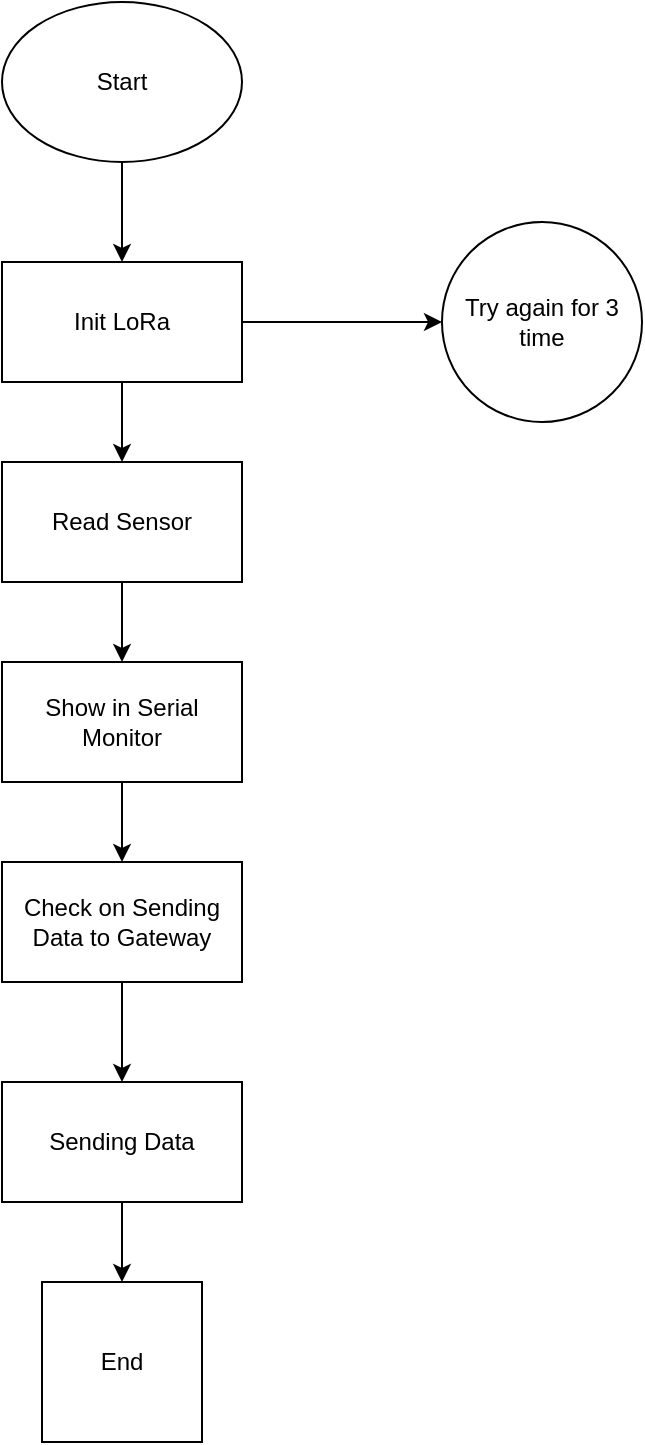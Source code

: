 <mxfile version="23.1.5" type="device">
  <diagram name="Page-1" id="4rNOEipZFgSa95rX7kMi">
    <mxGraphModel dx="1687" dy="868" grid="1" gridSize="10" guides="1" tooltips="1" connect="1" arrows="1" fold="1" page="1" pageScale="1" pageWidth="827" pageHeight="1169" math="0" shadow="0">
      <root>
        <mxCell id="0" />
        <mxCell id="1" parent="0" />
        <mxCell id="thNEjVJcyFb6vfHNhOyH-3" value="" style="edgeStyle=orthogonalEdgeStyle;rounded=0;orthogonalLoop=1;jettySize=auto;html=1;" edge="1" parent="1" source="thNEjVJcyFb6vfHNhOyH-1" target="thNEjVJcyFb6vfHNhOyH-2">
          <mxGeometry relative="1" as="geometry" />
        </mxCell>
        <mxCell id="thNEjVJcyFb6vfHNhOyH-1" value="Start" style="ellipse;whiteSpace=wrap;html=1;" vertex="1" parent="1">
          <mxGeometry x="340" y="30" width="120" height="80" as="geometry" />
        </mxCell>
        <mxCell id="thNEjVJcyFb6vfHNhOyH-5" value="" style="edgeStyle=orthogonalEdgeStyle;rounded=0;orthogonalLoop=1;jettySize=auto;html=1;" edge="1" parent="1" source="thNEjVJcyFb6vfHNhOyH-2">
          <mxGeometry relative="1" as="geometry">
            <mxPoint x="560" y="190" as="targetPoint" />
          </mxGeometry>
        </mxCell>
        <mxCell id="thNEjVJcyFb6vfHNhOyH-7" value="" style="edgeStyle=orthogonalEdgeStyle;rounded=0;orthogonalLoop=1;jettySize=auto;html=1;" edge="1" parent="1" source="thNEjVJcyFb6vfHNhOyH-2" target="thNEjVJcyFb6vfHNhOyH-6">
          <mxGeometry relative="1" as="geometry" />
        </mxCell>
        <mxCell id="thNEjVJcyFb6vfHNhOyH-2" value="Init LoRa" style="whiteSpace=wrap;html=1;" vertex="1" parent="1">
          <mxGeometry x="340" y="160" width="120" height="60" as="geometry" />
        </mxCell>
        <mxCell id="thNEjVJcyFb6vfHNhOyH-4" value="Try again for 3 time" style="ellipse;whiteSpace=wrap;html=1;" vertex="1" parent="1">
          <mxGeometry x="560" y="140" width="100" height="100" as="geometry" />
        </mxCell>
        <mxCell id="thNEjVJcyFb6vfHNhOyH-9" value="" style="edgeStyle=orthogonalEdgeStyle;rounded=0;orthogonalLoop=1;jettySize=auto;html=1;" edge="1" parent="1" source="thNEjVJcyFb6vfHNhOyH-6" target="thNEjVJcyFb6vfHNhOyH-8">
          <mxGeometry relative="1" as="geometry" />
        </mxCell>
        <mxCell id="thNEjVJcyFb6vfHNhOyH-6" value="Read Sensor" style="whiteSpace=wrap;html=1;" vertex="1" parent="1">
          <mxGeometry x="340" y="260" width="120" height="60" as="geometry" />
        </mxCell>
        <mxCell id="thNEjVJcyFb6vfHNhOyH-11" value="" style="edgeStyle=orthogonalEdgeStyle;rounded=0;orthogonalLoop=1;jettySize=auto;html=1;" edge="1" parent="1" source="thNEjVJcyFb6vfHNhOyH-8" target="thNEjVJcyFb6vfHNhOyH-10">
          <mxGeometry relative="1" as="geometry" />
        </mxCell>
        <mxCell id="thNEjVJcyFb6vfHNhOyH-8" value="Show in Serial Monitor" style="whiteSpace=wrap;html=1;" vertex="1" parent="1">
          <mxGeometry x="340" y="360" width="120" height="60" as="geometry" />
        </mxCell>
        <mxCell id="thNEjVJcyFb6vfHNhOyH-13" value="" style="edgeStyle=orthogonalEdgeStyle;rounded=0;orthogonalLoop=1;jettySize=auto;html=1;" edge="1" parent="1" source="thNEjVJcyFb6vfHNhOyH-10" target="thNEjVJcyFb6vfHNhOyH-12">
          <mxGeometry relative="1" as="geometry" />
        </mxCell>
        <mxCell id="thNEjVJcyFb6vfHNhOyH-10" value="Check on Sending Data to Gateway" style="whiteSpace=wrap;html=1;" vertex="1" parent="1">
          <mxGeometry x="340" y="460" width="120" height="60" as="geometry" />
        </mxCell>
        <mxCell id="thNEjVJcyFb6vfHNhOyH-15" value="" style="edgeStyle=orthogonalEdgeStyle;rounded=0;orthogonalLoop=1;jettySize=auto;html=1;" edge="1" parent="1" source="thNEjVJcyFb6vfHNhOyH-12" target="thNEjVJcyFb6vfHNhOyH-14">
          <mxGeometry relative="1" as="geometry" />
        </mxCell>
        <mxCell id="thNEjVJcyFb6vfHNhOyH-12" value="Sending Data" style="whiteSpace=wrap;html=1;" vertex="1" parent="1">
          <mxGeometry x="340" y="570" width="120" height="60" as="geometry" />
        </mxCell>
        <mxCell id="thNEjVJcyFb6vfHNhOyH-14" value="End" style="whiteSpace=wrap;html=1;aspect=fixed;" vertex="1" parent="1">
          <mxGeometry x="360" y="670" width="80" height="80" as="geometry" />
        </mxCell>
      </root>
    </mxGraphModel>
  </diagram>
</mxfile>
